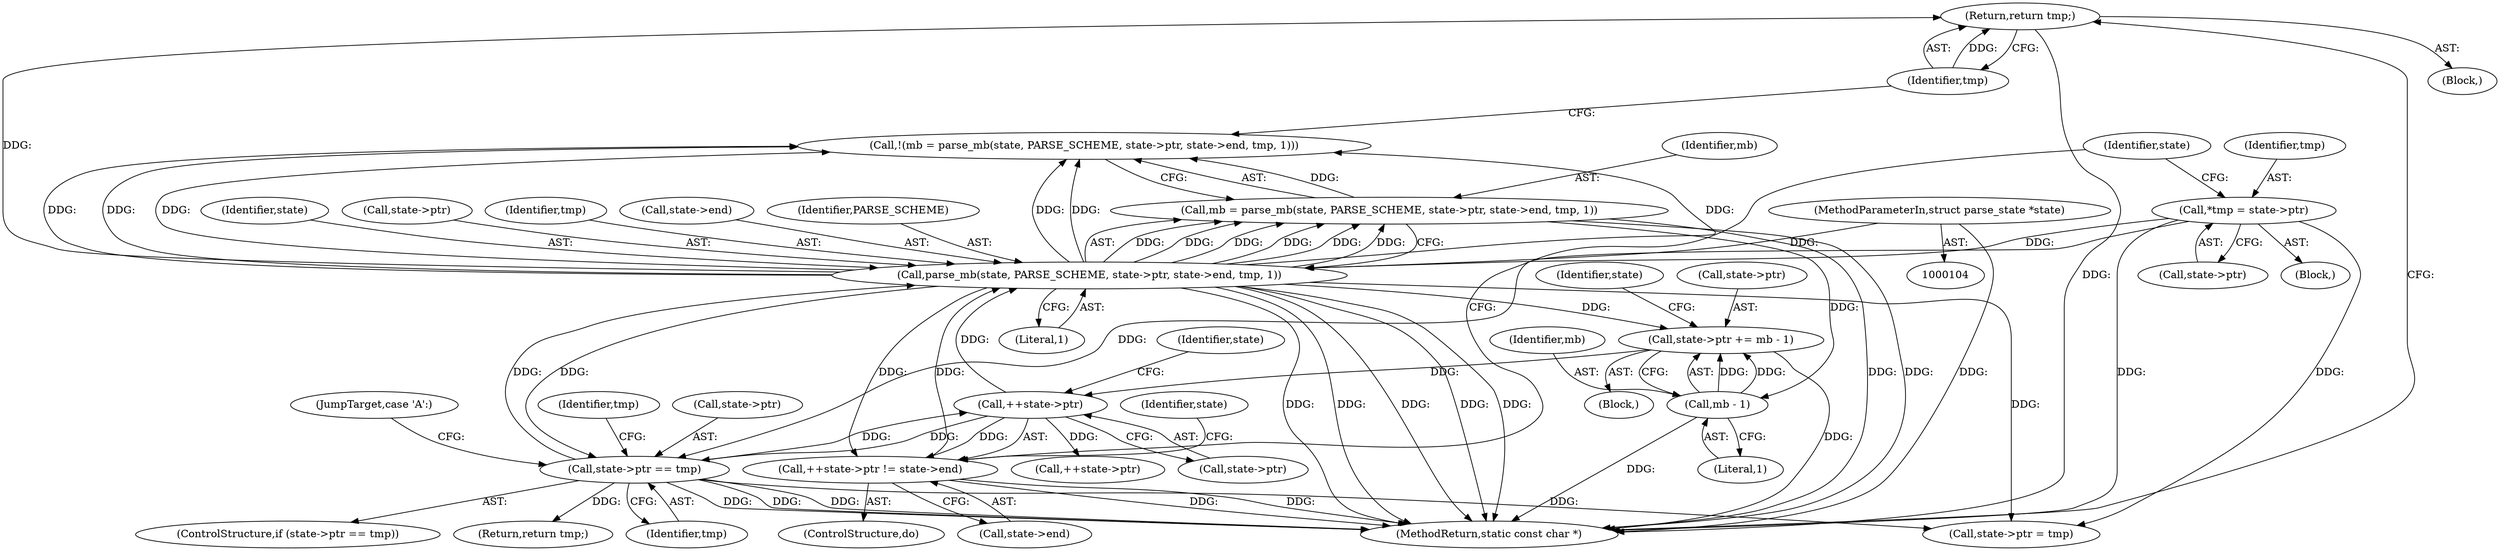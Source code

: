 digraph "1_ext-http_3724cd76a28be1d6049b5537232e97ac@del" {
"1000255" [label="(Return,return tmp;)"];
"1000256" [label="(Identifier,tmp)"];
"1000243" [label="(Call,parse_mb(state, PARSE_SCHEME, state->ptr, state->end, tmp, 1))"];
"1000105" [label="(MethodParameterIn,struct parse_state *state)"];
"1000265" [label="(Call,++state->ptr)"];
"1000257" [label="(Call,state->ptr += mb - 1)"];
"1000261" [label="(Call,mb - 1)"];
"1000241" [label="(Call,mb = parse_mb(state, PARSE_SCHEME, state->ptr, state->end, tmp, 1))"];
"1000164" [label="(Call,state->ptr == tmp)"];
"1000109" [label="(Call,*tmp = state->ptr)"];
"1000264" [label="(Call,++state->ptr != state->end)"];
"1000255" [label="(Return,return tmp;)"];
"1000168" [label="(Identifier,tmp)"];
"1000253" [label="(Literal,1)"];
"1000163" [label="(ControlStructure,if (state->ptr == tmp))"];
"1000275" [label="(Identifier,state)"];
"1000121" [label="(Block,)"];
"1000171" [label="(Identifier,tmp)"];
"1000256" [label="(Identifier,tmp)"];
"1000244" [label="(Identifier,state)"];
"1000111" [label="(Call,state->ptr)"];
"1000109" [label="(Call,*tmp = state->ptr)"];
"1000264" [label="(Call,++state->ptr != state->end)"];
"1000146" [label="(Call,++state->ptr)"];
"1000254" [label="(Block,)"];
"1000257" [label="(Call,state->ptr += mb - 1)"];
"1000240" [label="(Call,!(mb = parse_mb(state, PARSE_SCHEME, state->ptr, state->end, tmp, 1)))"];
"1000165" [label="(Call,state->ptr)"];
"1000243" [label="(Call,parse_mb(state, PARSE_SCHEME, state->ptr, state->end, tmp, 1))"];
"1000270" [label="(Identifier,state)"];
"1000265" [label="(Call,++state->ptr)"];
"1000119" [label="(Identifier,state)"];
"1000258" [label="(Call,state->ptr)"];
"1000273" [label="(Call,state->ptr = tmp)"];
"1000269" [label="(Call,state->end)"];
"1000110" [label="(Identifier,tmp)"];
"1000241" [label="(Call,mb = parse_mb(state, PARSE_SCHEME, state->ptr, state->end, tmp, 1))"];
"1000246" [label="(Call,state->ptr)"];
"1000252" [label="(Identifier,tmp)"];
"1000164" [label="(Call,state->ptr == tmp)"];
"1000170" [label="(Return,return tmp;)"];
"1000249" [label="(Call,state->end)"];
"1000114" [label="(ControlStructure,do)"];
"1000262" [label="(Identifier,mb)"];
"1000172" [label="(JumpTarget,case 'A':)"];
"1000245" [label="(Identifier,PARSE_SCHEME)"];
"1000266" [label="(Call,state->ptr)"];
"1000106" [label="(Block,)"];
"1000278" [label="(MethodReturn,static const char *)"];
"1000105" [label="(MethodParameterIn,struct parse_state *state)"];
"1000242" [label="(Identifier,mb)"];
"1000263" [label="(Literal,1)"];
"1000261" [label="(Call,mb - 1)"];
"1000267" [label="(Identifier,state)"];
"1000255" -> "1000254"  [label="AST: "];
"1000255" -> "1000256"  [label="CFG: "];
"1000256" -> "1000255"  [label="AST: "];
"1000278" -> "1000255"  [label="CFG: "];
"1000255" -> "1000278"  [label="DDG: "];
"1000256" -> "1000255"  [label="DDG: "];
"1000243" -> "1000255"  [label="DDG: "];
"1000256" -> "1000240"  [label="CFG: "];
"1000243" -> "1000241"  [label="AST: "];
"1000243" -> "1000253"  [label="CFG: "];
"1000244" -> "1000243"  [label="AST: "];
"1000245" -> "1000243"  [label="AST: "];
"1000246" -> "1000243"  [label="AST: "];
"1000249" -> "1000243"  [label="AST: "];
"1000252" -> "1000243"  [label="AST: "];
"1000253" -> "1000243"  [label="AST: "];
"1000241" -> "1000243"  [label="CFG: "];
"1000243" -> "1000278"  [label="DDG: "];
"1000243" -> "1000278"  [label="DDG: "];
"1000243" -> "1000278"  [label="DDG: "];
"1000243" -> "1000278"  [label="DDG: "];
"1000243" -> "1000278"  [label="DDG: "];
"1000243" -> "1000164"  [label="DDG: "];
"1000243" -> "1000240"  [label="DDG: "];
"1000243" -> "1000240"  [label="DDG: "];
"1000243" -> "1000240"  [label="DDG: "];
"1000243" -> "1000240"  [label="DDG: "];
"1000243" -> "1000240"  [label="DDG: "];
"1000243" -> "1000240"  [label="DDG: "];
"1000243" -> "1000241"  [label="DDG: "];
"1000243" -> "1000241"  [label="DDG: "];
"1000243" -> "1000241"  [label="DDG: "];
"1000243" -> "1000241"  [label="DDG: "];
"1000243" -> "1000241"  [label="DDG: "];
"1000243" -> "1000241"  [label="DDG: "];
"1000105" -> "1000243"  [label="DDG: "];
"1000265" -> "1000243"  [label="DDG: "];
"1000264" -> "1000243"  [label="DDG: "];
"1000164" -> "1000243"  [label="DDG: "];
"1000109" -> "1000243"  [label="DDG: "];
"1000243" -> "1000257"  [label="DDG: "];
"1000243" -> "1000264"  [label="DDG: "];
"1000243" -> "1000273"  [label="DDG: "];
"1000105" -> "1000104"  [label="AST: "];
"1000105" -> "1000278"  [label="DDG: "];
"1000265" -> "1000264"  [label="AST: "];
"1000265" -> "1000266"  [label="CFG: "];
"1000266" -> "1000265"  [label="AST: "];
"1000270" -> "1000265"  [label="CFG: "];
"1000265" -> "1000146"  [label="DDG: "];
"1000265" -> "1000164"  [label="DDG: "];
"1000265" -> "1000264"  [label="DDG: "];
"1000257" -> "1000265"  [label="DDG: "];
"1000164" -> "1000265"  [label="DDG: "];
"1000257" -> "1000121"  [label="AST: "];
"1000257" -> "1000261"  [label="CFG: "];
"1000258" -> "1000257"  [label="AST: "];
"1000261" -> "1000257"  [label="AST: "];
"1000267" -> "1000257"  [label="CFG: "];
"1000257" -> "1000278"  [label="DDG: "];
"1000261" -> "1000257"  [label="DDG: "];
"1000261" -> "1000257"  [label="DDG: "];
"1000261" -> "1000263"  [label="CFG: "];
"1000262" -> "1000261"  [label="AST: "];
"1000263" -> "1000261"  [label="AST: "];
"1000261" -> "1000278"  [label="DDG: "];
"1000241" -> "1000261"  [label="DDG: "];
"1000241" -> "1000240"  [label="AST: "];
"1000242" -> "1000241"  [label="AST: "];
"1000240" -> "1000241"  [label="CFG: "];
"1000241" -> "1000278"  [label="DDG: "];
"1000241" -> "1000278"  [label="DDG: "];
"1000241" -> "1000240"  [label="DDG: "];
"1000164" -> "1000163"  [label="AST: "];
"1000164" -> "1000168"  [label="CFG: "];
"1000165" -> "1000164"  [label="AST: "];
"1000168" -> "1000164"  [label="AST: "];
"1000171" -> "1000164"  [label="CFG: "];
"1000172" -> "1000164"  [label="CFG: "];
"1000164" -> "1000278"  [label="DDG: "];
"1000164" -> "1000278"  [label="DDG: "];
"1000164" -> "1000278"  [label="DDG: "];
"1000109" -> "1000164"  [label="DDG: "];
"1000164" -> "1000170"  [label="DDG: "];
"1000164" -> "1000273"  [label="DDG: "];
"1000109" -> "1000106"  [label="AST: "];
"1000109" -> "1000111"  [label="CFG: "];
"1000110" -> "1000109"  [label="AST: "];
"1000111" -> "1000109"  [label="AST: "];
"1000119" -> "1000109"  [label="CFG: "];
"1000109" -> "1000278"  [label="DDG: "];
"1000109" -> "1000273"  [label="DDG: "];
"1000264" -> "1000114"  [label="AST: "];
"1000264" -> "1000269"  [label="CFG: "];
"1000269" -> "1000264"  [label="AST: "];
"1000119" -> "1000264"  [label="CFG: "];
"1000275" -> "1000264"  [label="CFG: "];
"1000264" -> "1000278"  [label="DDG: "];
"1000264" -> "1000278"  [label="DDG: "];
}
